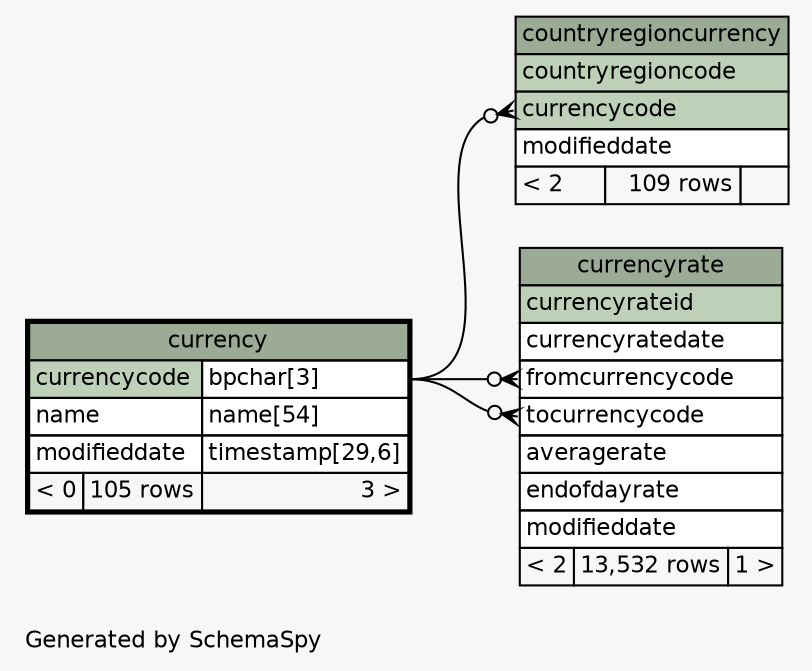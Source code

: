 // dot 2.40.1 on Linux 5.4.0-80-generic
// SchemaSpy rev 590
digraph "oneDegreeRelationshipsDiagram" {
  graph [
    rankdir="RL"
    bgcolor="#f7f7f7"
    label="\nGenerated by SchemaSpy"
    labeljust="l"
    nodesep="0.18"
    ranksep="0.46"
    fontname="Helvetica"
    fontsize="11"
  ];
  node [
    fontname="Helvetica"
    fontsize="11"
    shape="plaintext"
  ];
  edge [
    arrowsize="0.8"
  ];
  "countryregioncurrency":"currencycode":w -> "currency":"currencycode.type":e [arrowhead=none dir=back arrowtail=crowodot];
  "currencyrate":"fromcurrencycode":w -> "currency":"currencycode.type":e [arrowhead=none dir=back arrowtail=crowodot];
  "currencyrate":"tocurrencycode":w -> "currency":"currencycode.type":e [arrowhead=none dir=back arrowtail=crowodot];
  "countryregioncurrency" [
    label=<
    <TABLE BORDER="0" CELLBORDER="1" CELLSPACING="0" BGCOLOR="#ffffff">
      <TR><TD COLSPAN="3" BGCOLOR="#9bab96" ALIGN="CENTER">countryregioncurrency</TD></TR>
      <TR><TD PORT="countryregioncode" COLSPAN="3" BGCOLOR="#bed1b8" ALIGN="LEFT">countryregioncode</TD></TR>
      <TR><TD PORT="currencycode" COLSPAN="3" BGCOLOR="#bed1b8" ALIGN="LEFT">currencycode</TD></TR>
      <TR><TD PORT="modifieddate" COLSPAN="3" ALIGN="LEFT">modifieddate</TD></TR>
      <TR><TD ALIGN="LEFT" BGCOLOR="#f7f7f7">&lt; 2</TD><TD ALIGN="RIGHT" BGCOLOR="#f7f7f7">109 rows</TD><TD ALIGN="RIGHT" BGCOLOR="#f7f7f7">  </TD></TR>
    </TABLE>>
    URL="countryregioncurrency.html"
    tooltip="countryregioncurrency"
  ];
  "currency" [
    label=<
    <TABLE BORDER="2" CELLBORDER="1" CELLSPACING="0" BGCOLOR="#ffffff">
      <TR><TD COLSPAN="3" BGCOLOR="#9bab96" ALIGN="CENTER">currency</TD></TR>
      <TR><TD PORT="currencycode" COLSPAN="2" BGCOLOR="#bed1b8" ALIGN="LEFT">currencycode</TD><TD PORT="currencycode.type" ALIGN="LEFT">bpchar[3]</TD></TR>
      <TR><TD PORT="name" COLSPAN="2" ALIGN="LEFT">name</TD><TD PORT="name.type" ALIGN="LEFT">name[54]</TD></TR>
      <TR><TD PORT="modifieddate" COLSPAN="2" ALIGN="LEFT">modifieddate</TD><TD PORT="modifieddate.type" ALIGN="LEFT">timestamp[29,6]</TD></TR>
      <TR><TD ALIGN="LEFT" BGCOLOR="#f7f7f7">&lt; 0</TD><TD ALIGN="RIGHT" BGCOLOR="#f7f7f7">105 rows</TD><TD ALIGN="RIGHT" BGCOLOR="#f7f7f7">3 &gt;</TD></TR>
    </TABLE>>
    URL="currency.html"
    tooltip="currency"
  ];
  "currencyrate" [
    label=<
    <TABLE BORDER="0" CELLBORDER="1" CELLSPACING="0" BGCOLOR="#ffffff">
      <TR><TD COLSPAN="3" BGCOLOR="#9bab96" ALIGN="CENTER">currencyrate</TD></TR>
      <TR><TD PORT="currencyrateid" COLSPAN="3" BGCOLOR="#bed1b8" ALIGN="LEFT">currencyrateid</TD></TR>
      <TR><TD PORT="currencyratedate" COLSPAN="3" ALIGN="LEFT">currencyratedate</TD></TR>
      <TR><TD PORT="fromcurrencycode" COLSPAN="3" ALIGN="LEFT">fromcurrencycode</TD></TR>
      <TR><TD PORT="tocurrencycode" COLSPAN="3" ALIGN="LEFT">tocurrencycode</TD></TR>
      <TR><TD PORT="averagerate" COLSPAN="3" ALIGN="LEFT">averagerate</TD></TR>
      <TR><TD PORT="endofdayrate" COLSPAN="3" ALIGN="LEFT">endofdayrate</TD></TR>
      <TR><TD PORT="modifieddate" COLSPAN="3" ALIGN="LEFT">modifieddate</TD></TR>
      <TR><TD ALIGN="LEFT" BGCOLOR="#f7f7f7">&lt; 2</TD><TD ALIGN="RIGHT" BGCOLOR="#f7f7f7">13,532 rows</TD><TD ALIGN="RIGHT" BGCOLOR="#f7f7f7">1 &gt;</TD></TR>
    </TABLE>>
    URL="currencyrate.html"
    tooltip="currencyrate"
  ];
}
